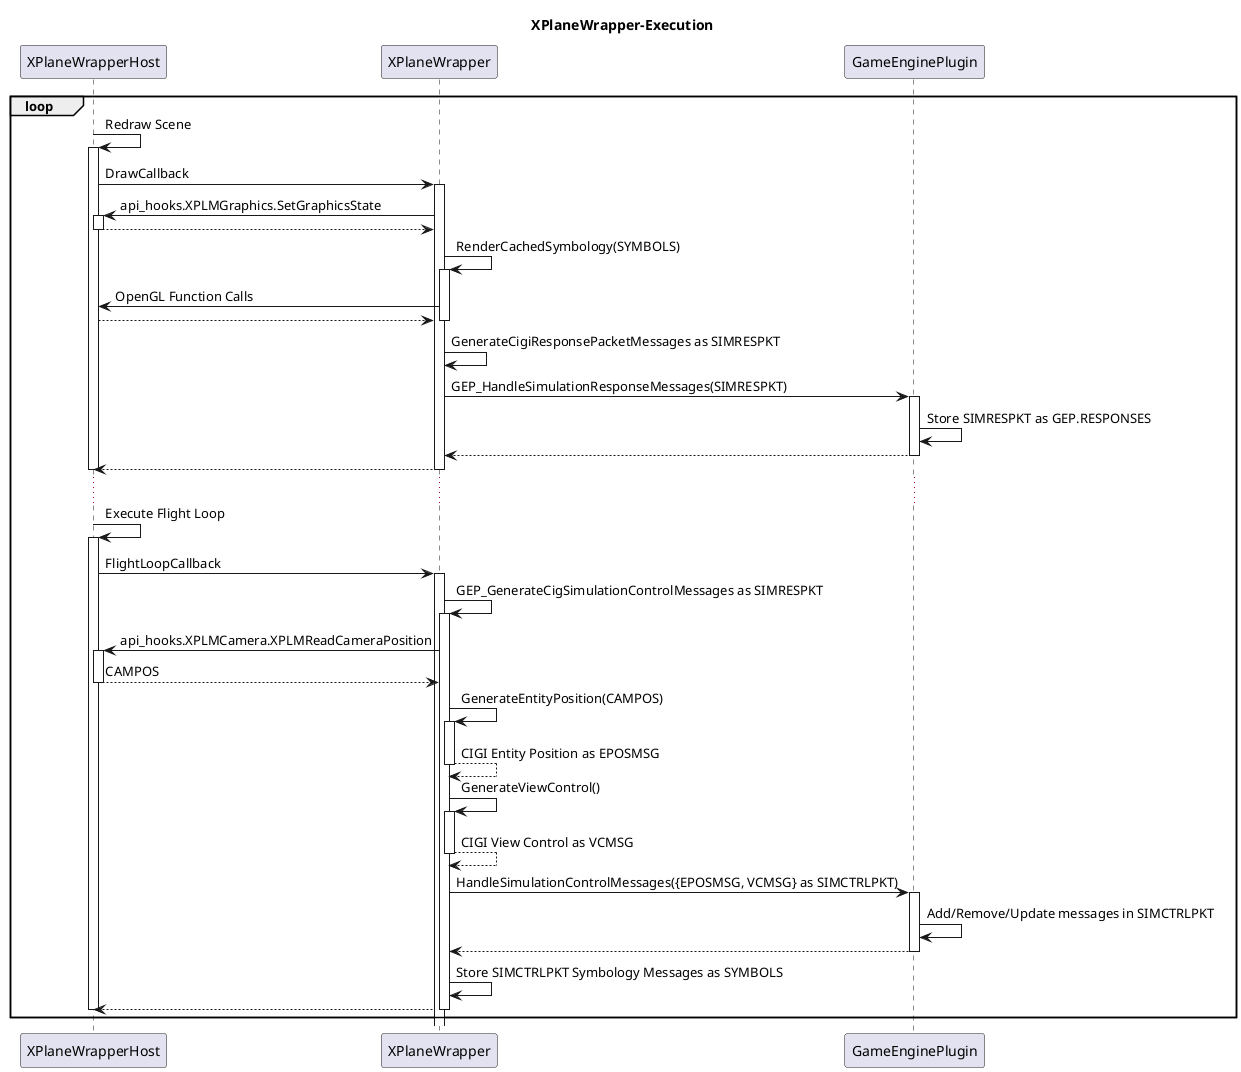 @startuml

title "XPlaneWrapper-Execution"

participant "XPlaneWrapperHost" as XPWH
participant "XPlaneWrapper" as XPW
participant "GameEnginePlugin" as GEP

loop 
XPWH -> XPWH: Redraw Scene
activate XPWH

XPWH -> XPW: DrawCallback
activate XPW
XPW -> XPWH: api_hooks.XPLMGraphics.SetGraphicsState
activate XPWH
XPWH --> XPW
deactivate XPWH
XPW -> XPW: RenderCachedSymbology(SYMBOLS)
activate XPW
XPW -> XPWH: OpenGL Function Calls
XPWH --> XPW
deactivate XPW
XPW -> XPW: GenerateCigiResponsePacketMessages as SIMRESPKT
XPW -> GEP: GEP_HandleSimulationResponseMessages(SIMRESPKT)
activate GEP
GEP -> GEP: Store SIMRESPKT as GEP.RESPONSES
GEP --> XPW
deactivate GEP
XPW --> XPWH
deactivate XPW
deactivate XPWH

...

XPWH -> XPWH: Execute Flight Loop
activate XPWH

XPWH -> XPW: FlightLoopCallback
activate XPW
XPW -> XPW: GEP_GenerateCigSimulationControlMessages as SIMRESPKT
activate XPW
XPW -> XPWH: api_hooks.XPLMCamera.XPLMReadCameraPosition
activate XPWH
XPWH --> XPW: CAMPOS
deactivate XPWH
XPW -> XPW: GenerateEntityPosition(CAMPOS)
activate XPW
XPW --> XPW: CIGI Entity Position as EPOSMSG
deactivate XPW
XPW -> XPW: GenerateViewControl()
activate XPW
XPW --> XPW: CIGI View Control as VCMSG
deactivate XPW

XPW -> GEP: HandleSimulationControlMessages({EPOSMSG, VCMSG} as SIMCTRLPKT)
activate GEP
GEP -> GEP: Add/Remove/Update messages in SIMCTRLPKT
GEP --> XPW
deactivate GEP
XPW -> XPW: Store SIMCTRLPKT Symbology Messages as SYMBOLS
XPW --> XPWH
deactivate XPW
deactivate XPWH

end

@enduml